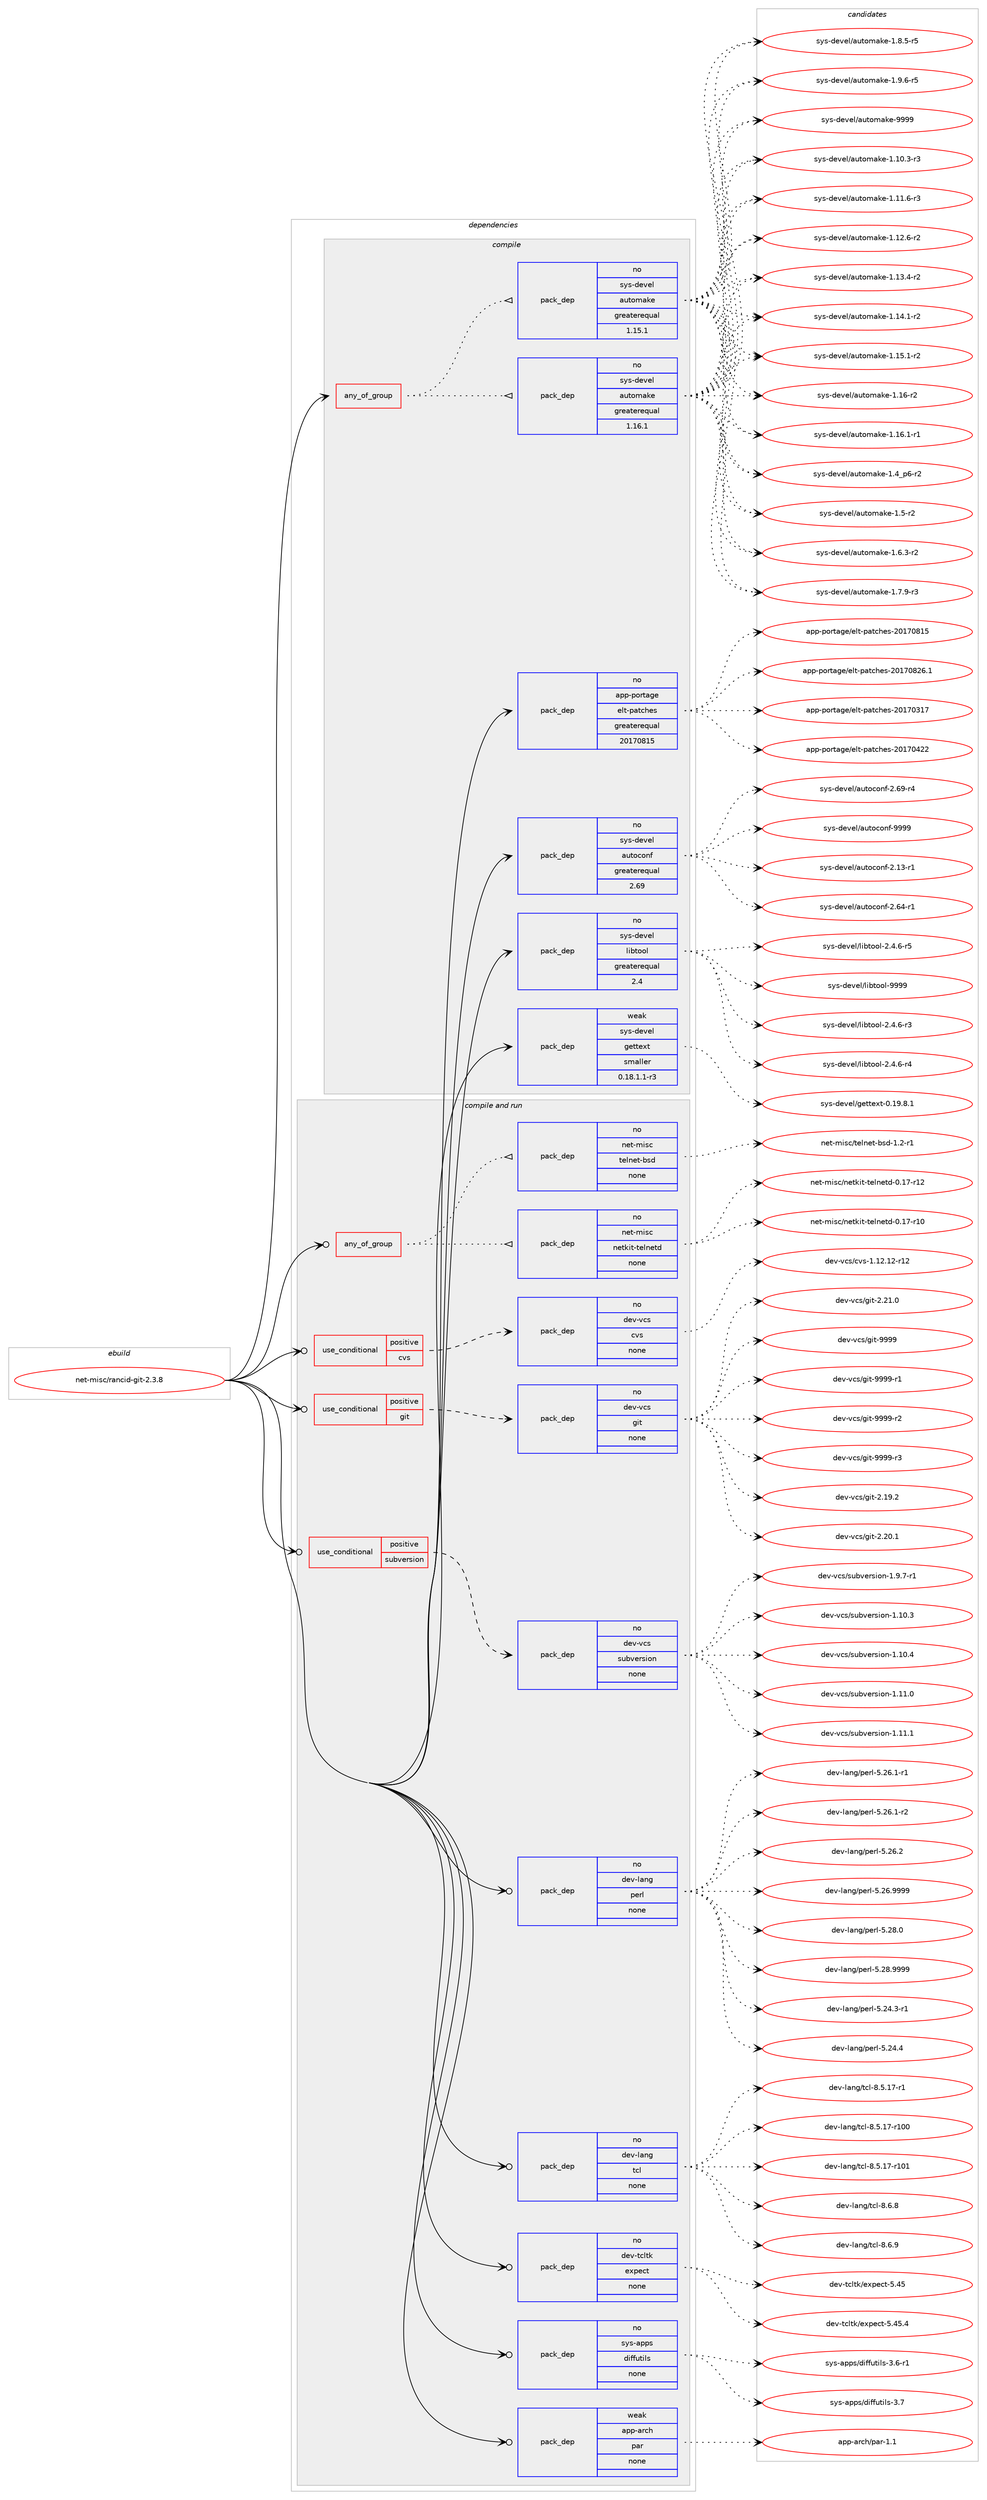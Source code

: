 digraph prolog {

# *************
# Graph options
# *************

newrank=true;
concentrate=true;
compound=true;
graph [rankdir=LR,fontname=Helvetica,fontsize=10,ranksep=1.5];#, ranksep=2.5, nodesep=0.2];
edge  [arrowhead=vee];
node  [fontname=Helvetica,fontsize=10];

# **********
# The ebuild
# **********

subgraph cluster_leftcol {
color=gray;
rank=same;
label=<<i>ebuild</i>>;
id [label="net-misc/rancid-git-2.3.8", color=red, width=4, href="../net-misc/rancid-git-2.3.8.svg"];
}

# ****************
# The dependencies
# ****************

subgraph cluster_midcol {
color=gray;
label=<<i>dependencies</i>>;
subgraph cluster_compile {
fillcolor="#eeeeee";
style=filled;
label=<<i>compile</i>>;
subgraph any26438 {
dependency1671509 [label=<<TABLE BORDER="0" CELLBORDER="1" CELLSPACING="0" CELLPADDING="4"><TR><TD CELLPADDING="10">any_of_group</TD></TR></TABLE>>, shape=none, color=red];subgraph pack1195118 {
dependency1671510 [label=<<TABLE BORDER="0" CELLBORDER="1" CELLSPACING="0" CELLPADDING="4" WIDTH="220"><TR><TD ROWSPAN="6" CELLPADDING="30">pack_dep</TD></TR><TR><TD WIDTH="110">no</TD></TR><TR><TD>sys-devel</TD></TR><TR><TD>automake</TD></TR><TR><TD>greaterequal</TD></TR><TR><TD>1.16.1</TD></TR></TABLE>>, shape=none, color=blue];
}
dependency1671509:e -> dependency1671510:w [weight=20,style="dotted",arrowhead="oinv"];
subgraph pack1195119 {
dependency1671511 [label=<<TABLE BORDER="0" CELLBORDER="1" CELLSPACING="0" CELLPADDING="4" WIDTH="220"><TR><TD ROWSPAN="6" CELLPADDING="30">pack_dep</TD></TR><TR><TD WIDTH="110">no</TD></TR><TR><TD>sys-devel</TD></TR><TR><TD>automake</TD></TR><TR><TD>greaterequal</TD></TR><TR><TD>1.15.1</TD></TR></TABLE>>, shape=none, color=blue];
}
dependency1671509:e -> dependency1671511:w [weight=20,style="dotted",arrowhead="oinv"];
}
id:e -> dependency1671509:w [weight=20,style="solid",arrowhead="vee"];
subgraph pack1195120 {
dependency1671512 [label=<<TABLE BORDER="0" CELLBORDER="1" CELLSPACING="0" CELLPADDING="4" WIDTH="220"><TR><TD ROWSPAN="6" CELLPADDING="30">pack_dep</TD></TR><TR><TD WIDTH="110">no</TD></TR><TR><TD>app-portage</TD></TR><TR><TD>elt-patches</TD></TR><TR><TD>greaterequal</TD></TR><TR><TD>20170815</TD></TR></TABLE>>, shape=none, color=blue];
}
id:e -> dependency1671512:w [weight=20,style="solid",arrowhead="vee"];
subgraph pack1195121 {
dependency1671513 [label=<<TABLE BORDER="0" CELLBORDER="1" CELLSPACING="0" CELLPADDING="4" WIDTH="220"><TR><TD ROWSPAN="6" CELLPADDING="30">pack_dep</TD></TR><TR><TD WIDTH="110">no</TD></TR><TR><TD>sys-devel</TD></TR><TR><TD>autoconf</TD></TR><TR><TD>greaterequal</TD></TR><TR><TD>2.69</TD></TR></TABLE>>, shape=none, color=blue];
}
id:e -> dependency1671513:w [weight=20,style="solid",arrowhead="vee"];
subgraph pack1195122 {
dependency1671514 [label=<<TABLE BORDER="0" CELLBORDER="1" CELLSPACING="0" CELLPADDING="4" WIDTH="220"><TR><TD ROWSPAN="6" CELLPADDING="30">pack_dep</TD></TR><TR><TD WIDTH="110">no</TD></TR><TR><TD>sys-devel</TD></TR><TR><TD>libtool</TD></TR><TR><TD>greaterequal</TD></TR><TR><TD>2.4</TD></TR></TABLE>>, shape=none, color=blue];
}
id:e -> dependency1671514:w [weight=20,style="solid",arrowhead="vee"];
subgraph pack1195123 {
dependency1671515 [label=<<TABLE BORDER="0" CELLBORDER="1" CELLSPACING="0" CELLPADDING="4" WIDTH="220"><TR><TD ROWSPAN="6" CELLPADDING="30">pack_dep</TD></TR><TR><TD WIDTH="110">weak</TD></TR><TR><TD>sys-devel</TD></TR><TR><TD>gettext</TD></TR><TR><TD>smaller</TD></TR><TR><TD>0.18.1.1-r3</TD></TR></TABLE>>, shape=none, color=blue];
}
id:e -> dependency1671515:w [weight=20,style="solid",arrowhead="vee"];
}
subgraph cluster_compileandrun {
fillcolor="#eeeeee";
style=filled;
label=<<i>compile and run</i>>;
subgraph any26439 {
dependency1671516 [label=<<TABLE BORDER="0" CELLBORDER="1" CELLSPACING="0" CELLPADDING="4"><TR><TD CELLPADDING="10">any_of_group</TD></TR></TABLE>>, shape=none, color=red];subgraph pack1195124 {
dependency1671517 [label=<<TABLE BORDER="0" CELLBORDER="1" CELLSPACING="0" CELLPADDING="4" WIDTH="220"><TR><TD ROWSPAN="6" CELLPADDING="30">pack_dep</TD></TR><TR><TD WIDTH="110">no</TD></TR><TR><TD>net-misc</TD></TR><TR><TD>netkit-telnetd</TD></TR><TR><TD>none</TD></TR><TR><TD></TD></TR></TABLE>>, shape=none, color=blue];
}
dependency1671516:e -> dependency1671517:w [weight=20,style="dotted",arrowhead="oinv"];
subgraph pack1195125 {
dependency1671518 [label=<<TABLE BORDER="0" CELLBORDER="1" CELLSPACING="0" CELLPADDING="4" WIDTH="220"><TR><TD ROWSPAN="6" CELLPADDING="30">pack_dep</TD></TR><TR><TD WIDTH="110">no</TD></TR><TR><TD>net-misc</TD></TR><TR><TD>telnet-bsd</TD></TR><TR><TD>none</TD></TR><TR><TD></TD></TR></TABLE>>, shape=none, color=blue];
}
dependency1671516:e -> dependency1671518:w [weight=20,style="dotted",arrowhead="oinv"];
}
id:e -> dependency1671516:w [weight=20,style="solid",arrowhead="odotvee"];
subgraph cond449123 {
dependency1671519 [label=<<TABLE BORDER="0" CELLBORDER="1" CELLSPACING="0" CELLPADDING="4"><TR><TD ROWSPAN="3" CELLPADDING="10">use_conditional</TD></TR><TR><TD>positive</TD></TR><TR><TD>cvs</TD></TR></TABLE>>, shape=none, color=red];
subgraph pack1195126 {
dependency1671520 [label=<<TABLE BORDER="0" CELLBORDER="1" CELLSPACING="0" CELLPADDING="4" WIDTH="220"><TR><TD ROWSPAN="6" CELLPADDING="30">pack_dep</TD></TR><TR><TD WIDTH="110">no</TD></TR><TR><TD>dev-vcs</TD></TR><TR><TD>cvs</TD></TR><TR><TD>none</TD></TR><TR><TD></TD></TR></TABLE>>, shape=none, color=blue];
}
dependency1671519:e -> dependency1671520:w [weight=20,style="dashed",arrowhead="vee"];
}
id:e -> dependency1671519:w [weight=20,style="solid",arrowhead="odotvee"];
subgraph cond449124 {
dependency1671521 [label=<<TABLE BORDER="0" CELLBORDER="1" CELLSPACING="0" CELLPADDING="4"><TR><TD ROWSPAN="3" CELLPADDING="10">use_conditional</TD></TR><TR><TD>positive</TD></TR><TR><TD>git</TD></TR></TABLE>>, shape=none, color=red];
subgraph pack1195127 {
dependency1671522 [label=<<TABLE BORDER="0" CELLBORDER="1" CELLSPACING="0" CELLPADDING="4" WIDTH="220"><TR><TD ROWSPAN="6" CELLPADDING="30">pack_dep</TD></TR><TR><TD WIDTH="110">no</TD></TR><TR><TD>dev-vcs</TD></TR><TR><TD>git</TD></TR><TR><TD>none</TD></TR><TR><TD></TD></TR></TABLE>>, shape=none, color=blue];
}
dependency1671521:e -> dependency1671522:w [weight=20,style="dashed",arrowhead="vee"];
}
id:e -> dependency1671521:w [weight=20,style="solid",arrowhead="odotvee"];
subgraph cond449125 {
dependency1671523 [label=<<TABLE BORDER="0" CELLBORDER="1" CELLSPACING="0" CELLPADDING="4"><TR><TD ROWSPAN="3" CELLPADDING="10">use_conditional</TD></TR><TR><TD>positive</TD></TR><TR><TD>subversion</TD></TR></TABLE>>, shape=none, color=red];
subgraph pack1195128 {
dependency1671524 [label=<<TABLE BORDER="0" CELLBORDER="1" CELLSPACING="0" CELLPADDING="4" WIDTH="220"><TR><TD ROWSPAN="6" CELLPADDING="30">pack_dep</TD></TR><TR><TD WIDTH="110">no</TD></TR><TR><TD>dev-vcs</TD></TR><TR><TD>subversion</TD></TR><TR><TD>none</TD></TR><TR><TD></TD></TR></TABLE>>, shape=none, color=blue];
}
dependency1671523:e -> dependency1671524:w [weight=20,style="dashed",arrowhead="vee"];
}
id:e -> dependency1671523:w [weight=20,style="solid",arrowhead="odotvee"];
subgraph pack1195129 {
dependency1671525 [label=<<TABLE BORDER="0" CELLBORDER="1" CELLSPACING="0" CELLPADDING="4" WIDTH="220"><TR><TD ROWSPAN="6" CELLPADDING="30">pack_dep</TD></TR><TR><TD WIDTH="110">no</TD></TR><TR><TD>dev-lang</TD></TR><TR><TD>perl</TD></TR><TR><TD>none</TD></TR><TR><TD></TD></TR></TABLE>>, shape=none, color=blue];
}
id:e -> dependency1671525:w [weight=20,style="solid",arrowhead="odotvee"];
subgraph pack1195130 {
dependency1671526 [label=<<TABLE BORDER="0" CELLBORDER="1" CELLSPACING="0" CELLPADDING="4" WIDTH="220"><TR><TD ROWSPAN="6" CELLPADDING="30">pack_dep</TD></TR><TR><TD WIDTH="110">no</TD></TR><TR><TD>dev-lang</TD></TR><TR><TD>tcl</TD></TR><TR><TD>none</TD></TR><TR><TD></TD></TR></TABLE>>, shape=none, color=blue];
}
id:e -> dependency1671526:w [weight=20,style="solid",arrowhead="odotvee"];
subgraph pack1195131 {
dependency1671527 [label=<<TABLE BORDER="0" CELLBORDER="1" CELLSPACING="0" CELLPADDING="4" WIDTH="220"><TR><TD ROWSPAN="6" CELLPADDING="30">pack_dep</TD></TR><TR><TD WIDTH="110">no</TD></TR><TR><TD>dev-tcltk</TD></TR><TR><TD>expect</TD></TR><TR><TD>none</TD></TR><TR><TD></TD></TR></TABLE>>, shape=none, color=blue];
}
id:e -> dependency1671527:w [weight=20,style="solid",arrowhead="odotvee"];
subgraph pack1195132 {
dependency1671528 [label=<<TABLE BORDER="0" CELLBORDER="1" CELLSPACING="0" CELLPADDING="4" WIDTH="220"><TR><TD ROWSPAN="6" CELLPADDING="30">pack_dep</TD></TR><TR><TD WIDTH="110">no</TD></TR><TR><TD>sys-apps</TD></TR><TR><TD>diffutils</TD></TR><TR><TD>none</TD></TR><TR><TD></TD></TR></TABLE>>, shape=none, color=blue];
}
id:e -> dependency1671528:w [weight=20,style="solid",arrowhead="odotvee"];
subgraph pack1195133 {
dependency1671529 [label=<<TABLE BORDER="0" CELLBORDER="1" CELLSPACING="0" CELLPADDING="4" WIDTH="220"><TR><TD ROWSPAN="6" CELLPADDING="30">pack_dep</TD></TR><TR><TD WIDTH="110">weak</TD></TR><TR><TD>app-arch</TD></TR><TR><TD>par</TD></TR><TR><TD>none</TD></TR><TR><TD></TD></TR></TABLE>>, shape=none, color=blue];
}
id:e -> dependency1671529:w [weight=20,style="solid",arrowhead="odotvee"];
}
subgraph cluster_run {
fillcolor="#eeeeee";
style=filled;
label=<<i>run</i>>;
}
}

# **************
# The candidates
# **************

subgraph cluster_choices {
rank=same;
color=gray;
label=<<i>candidates</i>>;

subgraph choice1195118 {
color=black;
nodesep=1;
choice11512111545100101118101108479711711611110997107101454946494846514511451 [label="sys-devel/automake-1.10.3-r3", color=red, width=4,href="../sys-devel/automake-1.10.3-r3.svg"];
choice11512111545100101118101108479711711611110997107101454946494946544511451 [label="sys-devel/automake-1.11.6-r3", color=red, width=4,href="../sys-devel/automake-1.11.6-r3.svg"];
choice11512111545100101118101108479711711611110997107101454946495046544511450 [label="sys-devel/automake-1.12.6-r2", color=red, width=4,href="../sys-devel/automake-1.12.6-r2.svg"];
choice11512111545100101118101108479711711611110997107101454946495146524511450 [label="sys-devel/automake-1.13.4-r2", color=red, width=4,href="../sys-devel/automake-1.13.4-r2.svg"];
choice11512111545100101118101108479711711611110997107101454946495246494511450 [label="sys-devel/automake-1.14.1-r2", color=red, width=4,href="../sys-devel/automake-1.14.1-r2.svg"];
choice11512111545100101118101108479711711611110997107101454946495346494511450 [label="sys-devel/automake-1.15.1-r2", color=red, width=4,href="../sys-devel/automake-1.15.1-r2.svg"];
choice1151211154510010111810110847971171161111099710710145494649544511450 [label="sys-devel/automake-1.16-r2", color=red, width=4,href="../sys-devel/automake-1.16-r2.svg"];
choice11512111545100101118101108479711711611110997107101454946495446494511449 [label="sys-devel/automake-1.16.1-r1", color=red, width=4,href="../sys-devel/automake-1.16.1-r1.svg"];
choice115121115451001011181011084797117116111109971071014549465295112544511450 [label="sys-devel/automake-1.4_p6-r2", color=red, width=4,href="../sys-devel/automake-1.4_p6-r2.svg"];
choice11512111545100101118101108479711711611110997107101454946534511450 [label="sys-devel/automake-1.5-r2", color=red, width=4,href="../sys-devel/automake-1.5-r2.svg"];
choice115121115451001011181011084797117116111109971071014549465446514511450 [label="sys-devel/automake-1.6.3-r2", color=red, width=4,href="../sys-devel/automake-1.6.3-r2.svg"];
choice115121115451001011181011084797117116111109971071014549465546574511451 [label="sys-devel/automake-1.7.9-r3", color=red, width=4,href="../sys-devel/automake-1.7.9-r3.svg"];
choice115121115451001011181011084797117116111109971071014549465646534511453 [label="sys-devel/automake-1.8.5-r5", color=red, width=4,href="../sys-devel/automake-1.8.5-r5.svg"];
choice115121115451001011181011084797117116111109971071014549465746544511453 [label="sys-devel/automake-1.9.6-r5", color=red, width=4,href="../sys-devel/automake-1.9.6-r5.svg"];
choice115121115451001011181011084797117116111109971071014557575757 [label="sys-devel/automake-9999", color=red, width=4,href="../sys-devel/automake-9999.svg"];
dependency1671510:e -> choice11512111545100101118101108479711711611110997107101454946494846514511451:w [style=dotted,weight="100"];
dependency1671510:e -> choice11512111545100101118101108479711711611110997107101454946494946544511451:w [style=dotted,weight="100"];
dependency1671510:e -> choice11512111545100101118101108479711711611110997107101454946495046544511450:w [style=dotted,weight="100"];
dependency1671510:e -> choice11512111545100101118101108479711711611110997107101454946495146524511450:w [style=dotted,weight="100"];
dependency1671510:e -> choice11512111545100101118101108479711711611110997107101454946495246494511450:w [style=dotted,weight="100"];
dependency1671510:e -> choice11512111545100101118101108479711711611110997107101454946495346494511450:w [style=dotted,weight="100"];
dependency1671510:e -> choice1151211154510010111810110847971171161111099710710145494649544511450:w [style=dotted,weight="100"];
dependency1671510:e -> choice11512111545100101118101108479711711611110997107101454946495446494511449:w [style=dotted,weight="100"];
dependency1671510:e -> choice115121115451001011181011084797117116111109971071014549465295112544511450:w [style=dotted,weight="100"];
dependency1671510:e -> choice11512111545100101118101108479711711611110997107101454946534511450:w [style=dotted,weight="100"];
dependency1671510:e -> choice115121115451001011181011084797117116111109971071014549465446514511450:w [style=dotted,weight="100"];
dependency1671510:e -> choice115121115451001011181011084797117116111109971071014549465546574511451:w [style=dotted,weight="100"];
dependency1671510:e -> choice115121115451001011181011084797117116111109971071014549465646534511453:w [style=dotted,weight="100"];
dependency1671510:e -> choice115121115451001011181011084797117116111109971071014549465746544511453:w [style=dotted,weight="100"];
dependency1671510:e -> choice115121115451001011181011084797117116111109971071014557575757:w [style=dotted,weight="100"];
}
subgraph choice1195119 {
color=black;
nodesep=1;
choice11512111545100101118101108479711711611110997107101454946494846514511451 [label="sys-devel/automake-1.10.3-r3", color=red, width=4,href="../sys-devel/automake-1.10.3-r3.svg"];
choice11512111545100101118101108479711711611110997107101454946494946544511451 [label="sys-devel/automake-1.11.6-r3", color=red, width=4,href="../sys-devel/automake-1.11.6-r3.svg"];
choice11512111545100101118101108479711711611110997107101454946495046544511450 [label="sys-devel/automake-1.12.6-r2", color=red, width=4,href="../sys-devel/automake-1.12.6-r2.svg"];
choice11512111545100101118101108479711711611110997107101454946495146524511450 [label="sys-devel/automake-1.13.4-r2", color=red, width=4,href="../sys-devel/automake-1.13.4-r2.svg"];
choice11512111545100101118101108479711711611110997107101454946495246494511450 [label="sys-devel/automake-1.14.1-r2", color=red, width=4,href="../sys-devel/automake-1.14.1-r2.svg"];
choice11512111545100101118101108479711711611110997107101454946495346494511450 [label="sys-devel/automake-1.15.1-r2", color=red, width=4,href="../sys-devel/automake-1.15.1-r2.svg"];
choice1151211154510010111810110847971171161111099710710145494649544511450 [label="sys-devel/automake-1.16-r2", color=red, width=4,href="../sys-devel/automake-1.16-r2.svg"];
choice11512111545100101118101108479711711611110997107101454946495446494511449 [label="sys-devel/automake-1.16.1-r1", color=red, width=4,href="../sys-devel/automake-1.16.1-r1.svg"];
choice115121115451001011181011084797117116111109971071014549465295112544511450 [label="sys-devel/automake-1.4_p6-r2", color=red, width=4,href="../sys-devel/automake-1.4_p6-r2.svg"];
choice11512111545100101118101108479711711611110997107101454946534511450 [label="sys-devel/automake-1.5-r2", color=red, width=4,href="../sys-devel/automake-1.5-r2.svg"];
choice115121115451001011181011084797117116111109971071014549465446514511450 [label="sys-devel/automake-1.6.3-r2", color=red, width=4,href="../sys-devel/automake-1.6.3-r2.svg"];
choice115121115451001011181011084797117116111109971071014549465546574511451 [label="sys-devel/automake-1.7.9-r3", color=red, width=4,href="../sys-devel/automake-1.7.9-r3.svg"];
choice115121115451001011181011084797117116111109971071014549465646534511453 [label="sys-devel/automake-1.8.5-r5", color=red, width=4,href="../sys-devel/automake-1.8.5-r5.svg"];
choice115121115451001011181011084797117116111109971071014549465746544511453 [label="sys-devel/automake-1.9.6-r5", color=red, width=4,href="../sys-devel/automake-1.9.6-r5.svg"];
choice115121115451001011181011084797117116111109971071014557575757 [label="sys-devel/automake-9999", color=red, width=4,href="../sys-devel/automake-9999.svg"];
dependency1671511:e -> choice11512111545100101118101108479711711611110997107101454946494846514511451:w [style=dotted,weight="100"];
dependency1671511:e -> choice11512111545100101118101108479711711611110997107101454946494946544511451:w [style=dotted,weight="100"];
dependency1671511:e -> choice11512111545100101118101108479711711611110997107101454946495046544511450:w [style=dotted,weight="100"];
dependency1671511:e -> choice11512111545100101118101108479711711611110997107101454946495146524511450:w [style=dotted,weight="100"];
dependency1671511:e -> choice11512111545100101118101108479711711611110997107101454946495246494511450:w [style=dotted,weight="100"];
dependency1671511:e -> choice11512111545100101118101108479711711611110997107101454946495346494511450:w [style=dotted,weight="100"];
dependency1671511:e -> choice1151211154510010111810110847971171161111099710710145494649544511450:w [style=dotted,weight="100"];
dependency1671511:e -> choice11512111545100101118101108479711711611110997107101454946495446494511449:w [style=dotted,weight="100"];
dependency1671511:e -> choice115121115451001011181011084797117116111109971071014549465295112544511450:w [style=dotted,weight="100"];
dependency1671511:e -> choice11512111545100101118101108479711711611110997107101454946534511450:w [style=dotted,weight="100"];
dependency1671511:e -> choice115121115451001011181011084797117116111109971071014549465446514511450:w [style=dotted,weight="100"];
dependency1671511:e -> choice115121115451001011181011084797117116111109971071014549465546574511451:w [style=dotted,weight="100"];
dependency1671511:e -> choice115121115451001011181011084797117116111109971071014549465646534511453:w [style=dotted,weight="100"];
dependency1671511:e -> choice115121115451001011181011084797117116111109971071014549465746544511453:w [style=dotted,weight="100"];
dependency1671511:e -> choice115121115451001011181011084797117116111109971071014557575757:w [style=dotted,weight="100"];
}
subgraph choice1195120 {
color=black;
nodesep=1;
choice97112112451121111141169710310147101108116451129711699104101115455048495548514955 [label="app-portage/elt-patches-20170317", color=red, width=4,href="../app-portage/elt-patches-20170317.svg"];
choice97112112451121111141169710310147101108116451129711699104101115455048495548525050 [label="app-portage/elt-patches-20170422", color=red, width=4,href="../app-portage/elt-patches-20170422.svg"];
choice97112112451121111141169710310147101108116451129711699104101115455048495548564953 [label="app-portage/elt-patches-20170815", color=red, width=4,href="../app-portage/elt-patches-20170815.svg"];
choice971121124511211111411697103101471011081164511297116991041011154550484955485650544649 [label="app-portage/elt-patches-20170826.1", color=red, width=4,href="../app-portage/elt-patches-20170826.1.svg"];
dependency1671512:e -> choice97112112451121111141169710310147101108116451129711699104101115455048495548514955:w [style=dotted,weight="100"];
dependency1671512:e -> choice97112112451121111141169710310147101108116451129711699104101115455048495548525050:w [style=dotted,weight="100"];
dependency1671512:e -> choice97112112451121111141169710310147101108116451129711699104101115455048495548564953:w [style=dotted,weight="100"];
dependency1671512:e -> choice971121124511211111411697103101471011081164511297116991041011154550484955485650544649:w [style=dotted,weight="100"];
}
subgraph choice1195121 {
color=black;
nodesep=1;
choice1151211154510010111810110847971171161119911111010245504649514511449 [label="sys-devel/autoconf-2.13-r1", color=red, width=4,href="../sys-devel/autoconf-2.13-r1.svg"];
choice1151211154510010111810110847971171161119911111010245504654524511449 [label="sys-devel/autoconf-2.64-r1", color=red, width=4,href="../sys-devel/autoconf-2.64-r1.svg"];
choice1151211154510010111810110847971171161119911111010245504654574511452 [label="sys-devel/autoconf-2.69-r4", color=red, width=4,href="../sys-devel/autoconf-2.69-r4.svg"];
choice115121115451001011181011084797117116111991111101024557575757 [label="sys-devel/autoconf-9999", color=red, width=4,href="../sys-devel/autoconf-9999.svg"];
dependency1671513:e -> choice1151211154510010111810110847971171161119911111010245504649514511449:w [style=dotted,weight="100"];
dependency1671513:e -> choice1151211154510010111810110847971171161119911111010245504654524511449:w [style=dotted,weight="100"];
dependency1671513:e -> choice1151211154510010111810110847971171161119911111010245504654574511452:w [style=dotted,weight="100"];
dependency1671513:e -> choice115121115451001011181011084797117116111991111101024557575757:w [style=dotted,weight="100"];
}
subgraph choice1195122 {
color=black;
nodesep=1;
choice1151211154510010111810110847108105981161111111084550465246544511451 [label="sys-devel/libtool-2.4.6-r3", color=red, width=4,href="../sys-devel/libtool-2.4.6-r3.svg"];
choice1151211154510010111810110847108105981161111111084550465246544511452 [label="sys-devel/libtool-2.4.6-r4", color=red, width=4,href="../sys-devel/libtool-2.4.6-r4.svg"];
choice1151211154510010111810110847108105981161111111084550465246544511453 [label="sys-devel/libtool-2.4.6-r5", color=red, width=4,href="../sys-devel/libtool-2.4.6-r5.svg"];
choice1151211154510010111810110847108105981161111111084557575757 [label="sys-devel/libtool-9999", color=red, width=4,href="../sys-devel/libtool-9999.svg"];
dependency1671514:e -> choice1151211154510010111810110847108105981161111111084550465246544511451:w [style=dotted,weight="100"];
dependency1671514:e -> choice1151211154510010111810110847108105981161111111084550465246544511452:w [style=dotted,weight="100"];
dependency1671514:e -> choice1151211154510010111810110847108105981161111111084550465246544511453:w [style=dotted,weight="100"];
dependency1671514:e -> choice1151211154510010111810110847108105981161111111084557575757:w [style=dotted,weight="100"];
}
subgraph choice1195123 {
color=black;
nodesep=1;
choice1151211154510010111810110847103101116116101120116454846495746564649 [label="sys-devel/gettext-0.19.8.1", color=red, width=4,href="../sys-devel/gettext-0.19.8.1.svg"];
dependency1671515:e -> choice1151211154510010111810110847103101116116101120116454846495746564649:w [style=dotted,weight="100"];
}
subgraph choice1195124 {
color=black;
nodesep=1;
choice110101116451091051159947110101116107105116451161011081101011161004548464955451144948 [label="net-misc/netkit-telnetd-0.17-r10", color=red, width=4,href="../net-misc/netkit-telnetd-0.17-r10.svg"];
choice110101116451091051159947110101116107105116451161011081101011161004548464955451144950 [label="net-misc/netkit-telnetd-0.17-r12", color=red, width=4,href="../net-misc/netkit-telnetd-0.17-r12.svg"];
dependency1671517:e -> choice110101116451091051159947110101116107105116451161011081101011161004548464955451144948:w [style=dotted,weight="100"];
dependency1671517:e -> choice110101116451091051159947110101116107105116451161011081101011161004548464955451144950:w [style=dotted,weight="100"];
}
subgraph choice1195125 {
color=black;
nodesep=1;
choice1101011164510910511599471161011081101011164598115100454946504511449 [label="net-misc/telnet-bsd-1.2-r1", color=red, width=4,href="../net-misc/telnet-bsd-1.2-r1.svg"];
dependency1671518:e -> choice1101011164510910511599471161011081101011164598115100454946504511449:w [style=dotted,weight="100"];
}
subgraph choice1195126 {
color=black;
nodesep=1;
choice100101118451189911547991181154549464950464950451144950 [label="dev-vcs/cvs-1.12.12-r12", color=red, width=4,href="../dev-vcs/cvs-1.12.12-r12.svg"];
dependency1671520:e -> choice100101118451189911547991181154549464950464950451144950:w [style=dotted,weight="100"];
}
subgraph choice1195127 {
color=black;
nodesep=1;
choice10010111845118991154710310511645504649574650 [label="dev-vcs/git-2.19.2", color=red, width=4,href="../dev-vcs/git-2.19.2.svg"];
choice10010111845118991154710310511645504650484649 [label="dev-vcs/git-2.20.1", color=red, width=4,href="../dev-vcs/git-2.20.1.svg"];
choice10010111845118991154710310511645504650494648 [label="dev-vcs/git-2.21.0", color=red, width=4,href="../dev-vcs/git-2.21.0.svg"];
choice1001011184511899115471031051164557575757 [label="dev-vcs/git-9999", color=red, width=4,href="../dev-vcs/git-9999.svg"];
choice10010111845118991154710310511645575757574511449 [label="dev-vcs/git-9999-r1", color=red, width=4,href="../dev-vcs/git-9999-r1.svg"];
choice10010111845118991154710310511645575757574511450 [label="dev-vcs/git-9999-r2", color=red, width=4,href="../dev-vcs/git-9999-r2.svg"];
choice10010111845118991154710310511645575757574511451 [label="dev-vcs/git-9999-r3", color=red, width=4,href="../dev-vcs/git-9999-r3.svg"];
dependency1671522:e -> choice10010111845118991154710310511645504649574650:w [style=dotted,weight="100"];
dependency1671522:e -> choice10010111845118991154710310511645504650484649:w [style=dotted,weight="100"];
dependency1671522:e -> choice10010111845118991154710310511645504650494648:w [style=dotted,weight="100"];
dependency1671522:e -> choice1001011184511899115471031051164557575757:w [style=dotted,weight="100"];
dependency1671522:e -> choice10010111845118991154710310511645575757574511449:w [style=dotted,weight="100"];
dependency1671522:e -> choice10010111845118991154710310511645575757574511450:w [style=dotted,weight="100"];
dependency1671522:e -> choice10010111845118991154710310511645575757574511451:w [style=dotted,weight="100"];
}
subgraph choice1195128 {
color=black;
nodesep=1;
choice1001011184511899115471151179811810111411510511111045494649484651 [label="dev-vcs/subversion-1.10.3", color=red, width=4,href="../dev-vcs/subversion-1.10.3.svg"];
choice1001011184511899115471151179811810111411510511111045494649484652 [label="dev-vcs/subversion-1.10.4", color=red, width=4,href="../dev-vcs/subversion-1.10.4.svg"];
choice1001011184511899115471151179811810111411510511111045494649494648 [label="dev-vcs/subversion-1.11.0", color=red, width=4,href="../dev-vcs/subversion-1.11.0.svg"];
choice1001011184511899115471151179811810111411510511111045494649494649 [label="dev-vcs/subversion-1.11.1", color=red, width=4,href="../dev-vcs/subversion-1.11.1.svg"];
choice100101118451189911547115117981181011141151051111104549465746554511449 [label="dev-vcs/subversion-1.9.7-r1", color=red, width=4,href="../dev-vcs/subversion-1.9.7-r1.svg"];
dependency1671524:e -> choice1001011184511899115471151179811810111411510511111045494649484651:w [style=dotted,weight="100"];
dependency1671524:e -> choice1001011184511899115471151179811810111411510511111045494649484652:w [style=dotted,weight="100"];
dependency1671524:e -> choice1001011184511899115471151179811810111411510511111045494649494648:w [style=dotted,weight="100"];
dependency1671524:e -> choice1001011184511899115471151179811810111411510511111045494649494649:w [style=dotted,weight="100"];
dependency1671524:e -> choice100101118451189911547115117981181011141151051111104549465746554511449:w [style=dotted,weight="100"];
}
subgraph choice1195129 {
color=black;
nodesep=1;
choice100101118451089711010347112101114108455346505246514511449 [label="dev-lang/perl-5.24.3-r1", color=red, width=4,href="../dev-lang/perl-5.24.3-r1.svg"];
choice10010111845108971101034711210111410845534650524652 [label="dev-lang/perl-5.24.4", color=red, width=4,href="../dev-lang/perl-5.24.4.svg"];
choice100101118451089711010347112101114108455346505446494511449 [label="dev-lang/perl-5.26.1-r1", color=red, width=4,href="../dev-lang/perl-5.26.1-r1.svg"];
choice100101118451089711010347112101114108455346505446494511450 [label="dev-lang/perl-5.26.1-r2", color=red, width=4,href="../dev-lang/perl-5.26.1-r2.svg"];
choice10010111845108971101034711210111410845534650544650 [label="dev-lang/perl-5.26.2", color=red, width=4,href="../dev-lang/perl-5.26.2.svg"];
choice10010111845108971101034711210111410845534650544657575757 [label="dev-lang/perl-5.26.9999", color=red, width=4,href="../dev-lang/perl-5.26.9999.svg"];
choice10010111845108971101034711210111410845534650564648 [label="dev-lang/perl-5.28.0", color=red, width=4,href="../dev-lang/perl-5.28.0.svg"];
choice10010111845108971101034711210111410845534650564657575757 [label="dev-lang/perl-5.28.9999", color=red, width=4,href="../dev-lang/perl-5.28.9999.svg"];
dependency1671525:e -> choice100101118451089711010347112101114108455346505246514511449:w [style=dotted,weight="100"];
dependency1671525:e -> choice10010111845108971101034711210111410845534650524652:w [style=dotted,weight="100"];
dependency1671525:e -> choice100101118451089711010347112101114108455346505446494511449:w [style=dotted,weight="100"];
dependency1671525:e -> choice100101118451089711010347112101114108455346505446494511450:w [style=dotted,weight="100"];
dependency1671525:e -> choice10010111845108971101034711210111410845534650544650:w [style=dotted,weight="100"];
dependency1671525:e -> choice10010111845108971101034711210111410845534650544657575757:w [style=dotted,weight="100"];
dependency1671525:e -> choice10010111845108971101034711210111410845534650564648:w [style=dotted,weight="100"];
dependency1671525:e -> choice10010111845108971101034711210111410845534650564657575757:w [style=dotted,weight="100"];
}
subgraph choice1195130 {
color=black;
nodesep=1;
choice10010111845108971101034711699108455646534649554511449 [label="dev-lang/tcl-8.5.17-r1", color=red, width=4,href="../dev-lang/tcl-8.5.17-r1.svg"];
choice100101118451089711010347116991084556465346495545114494848 [label="dev-lang/tcl-8.5.17-r100", color=red, width=4,href="../dev-lang/tcl-8.5.17-r100.svg"];
choice100101118451089711010347116991084556465346495545114494849 [label="dev-lang/tcl-8.5.17-r101", color=red, width=4,href="../dev-lang/tcl-8.5.17-r101.svg"];
choice10010111845108971101034711699108455646544656 [label="dev-lang/tcl-8.6.8", color=red, width=4,href="../dev-lang/tcl-8.6.8.svg"];
choice10010111845108971101034711699108455646544657 [label="dev-lang/tcl-8.6.9", color=red, width=4,href="../dev-lang/tcl-8.6.9.svg"];
dependency1671526:e -> choice10010111845108971101034711699108455646534649554511449:w [style=dotted,weight="100"];
dependency1671526:e -> choice100101118451089711010347116991084556465346495545114494848:w [style=dotted,weight="100"];
dependency1671526:e -> choice100101118451089711010347116991084556465346495545114494849:w [style=dotted,weight="100"];
dependency1671526:e -> choice10010111845108971101034711699108455646544656:w [style=dotted,weight="100"];
dependency1671526:e -> choice10010111845108971101034711699108455646544657:w [style=dotted,weight="100"];
}
subgraph choice1195131 {
color=black;
nodesep=1;
choice100101118451169910811610747101120112101991164553465253 [label="dev-tcltk/expect-5.45", color=red, width=4,href="../dev-tcltk/expect-5.45.svg"];
choice1001011184511699108116107471011201121019911645534652534652 [label="dev-tcltk/expect-5.45.4", color=red, width=4,href="../dev-tcltk/expect-5.45.4.svg"];
dependency1671527:e -> choice100101118451169910811610747101120112101991164553465253:w [style=dotted,weight="100"];
dependency1671527:e -> choice1001011184511699108116107471011201121019911645534652534652:w [style=dotted,weight="100"];
}
subgraph choice1195132 {
color=black;
nodesep=1;
choice115121115459711211211547100105102102117116105108115455146544511449 [label="sys-apps/diffutils-3.6-r1", color=red, width=4,href="../sys-apps/diffutils-3.6-r1.svg"];
choice11512111545971121121154710010510210211711610510811545514655 [label="sys-apps/diffutils-3.7", color=red, width=4,href="../sys-apps/diffutils-3.7.svg"];
dependency1671528:e -> choice115121115459711211211547100105102102117116105108115455146544511449:w [style=dotted,weight="100"];
dependency1671528:e -> choice11512111545971121121154710010510210211711610510811545514655:w [style=dotted,weight="100"];
}
subgraph choice1195133 {
color=black;
nodesep=1;
choice97112112459711499104471129711445494649 [label="app-arch/par-1.1", color=red, width=4,href="../app-arch/par-1.1.svg"];
dependency1671529:e -> choice97112112459711499104471129711445494649:w [style=dotted,weight="100"];
}
}

}

